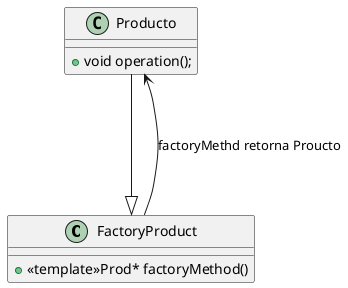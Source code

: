 @startuml
    class FactoryProduct{
        +<<template>>Prod* factoryMethod()
    }
    class Producto{
        +void operation();
    }
    Producto ---|> FactoryProduct
    Producto <--- FactoryProduct : factoryMethd retorna Proucto
@enduml
